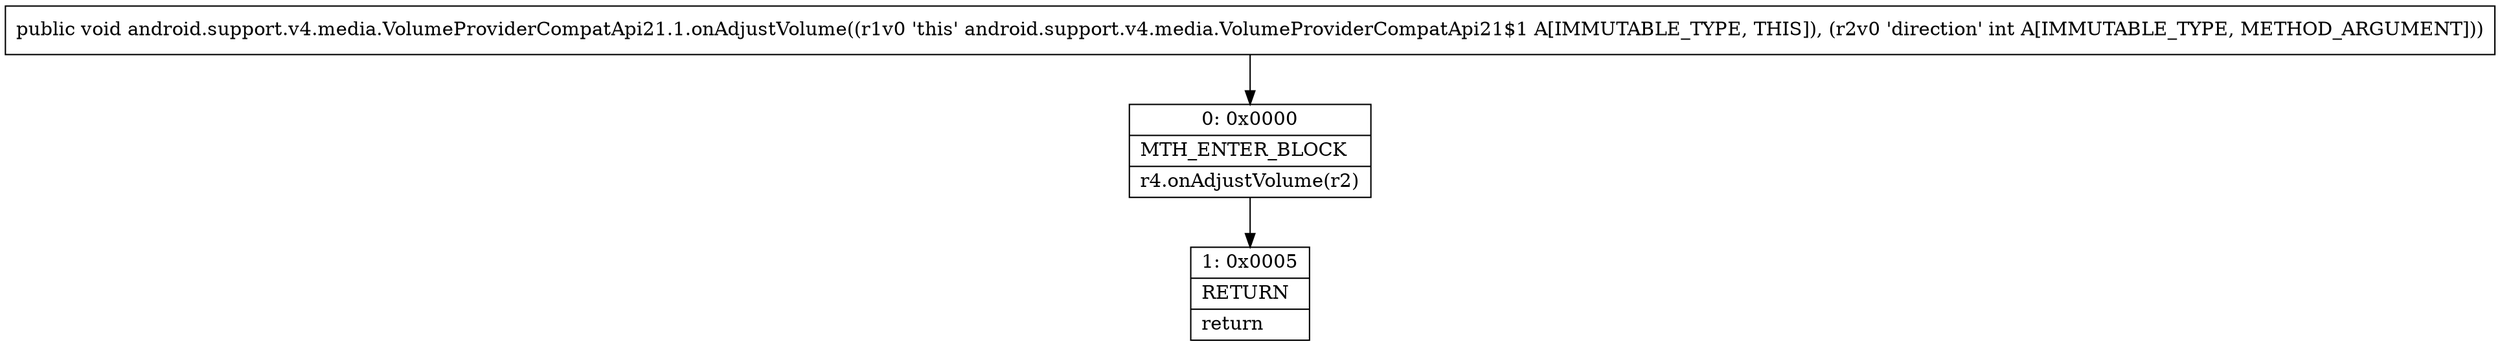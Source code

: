 digraph "CFG forandroid.support.v4.media.VolumeProviderCompatApi21.1.onAdjustVolume(I)V" {
Node_0 [shape=record,label="{0\:\ 0x0000|MTH_ENTER_BLOCK\l|r4.onAdjustVolume(r2)\l}"];
Node_1 [shape=record,label="{1\:\ 0x0005|RETURN\l|return\l}"];
MethodNode[shape=record,label="{public void android.support.v4.media.VolumeProviderCompatApi21.1.onAdjustVolume((r1v0 'this' android.support.v4.media.VolumeProviderCompatApi21$1 A[IMMUTABLE_TYPE, THIS]), (r2v0 'direction' int A[IMMUTABLE_TYPE, METHOD_ARGUMENT])) }"];
MethodNode -> Node_0;
Node_0 -> Node_1;
}

